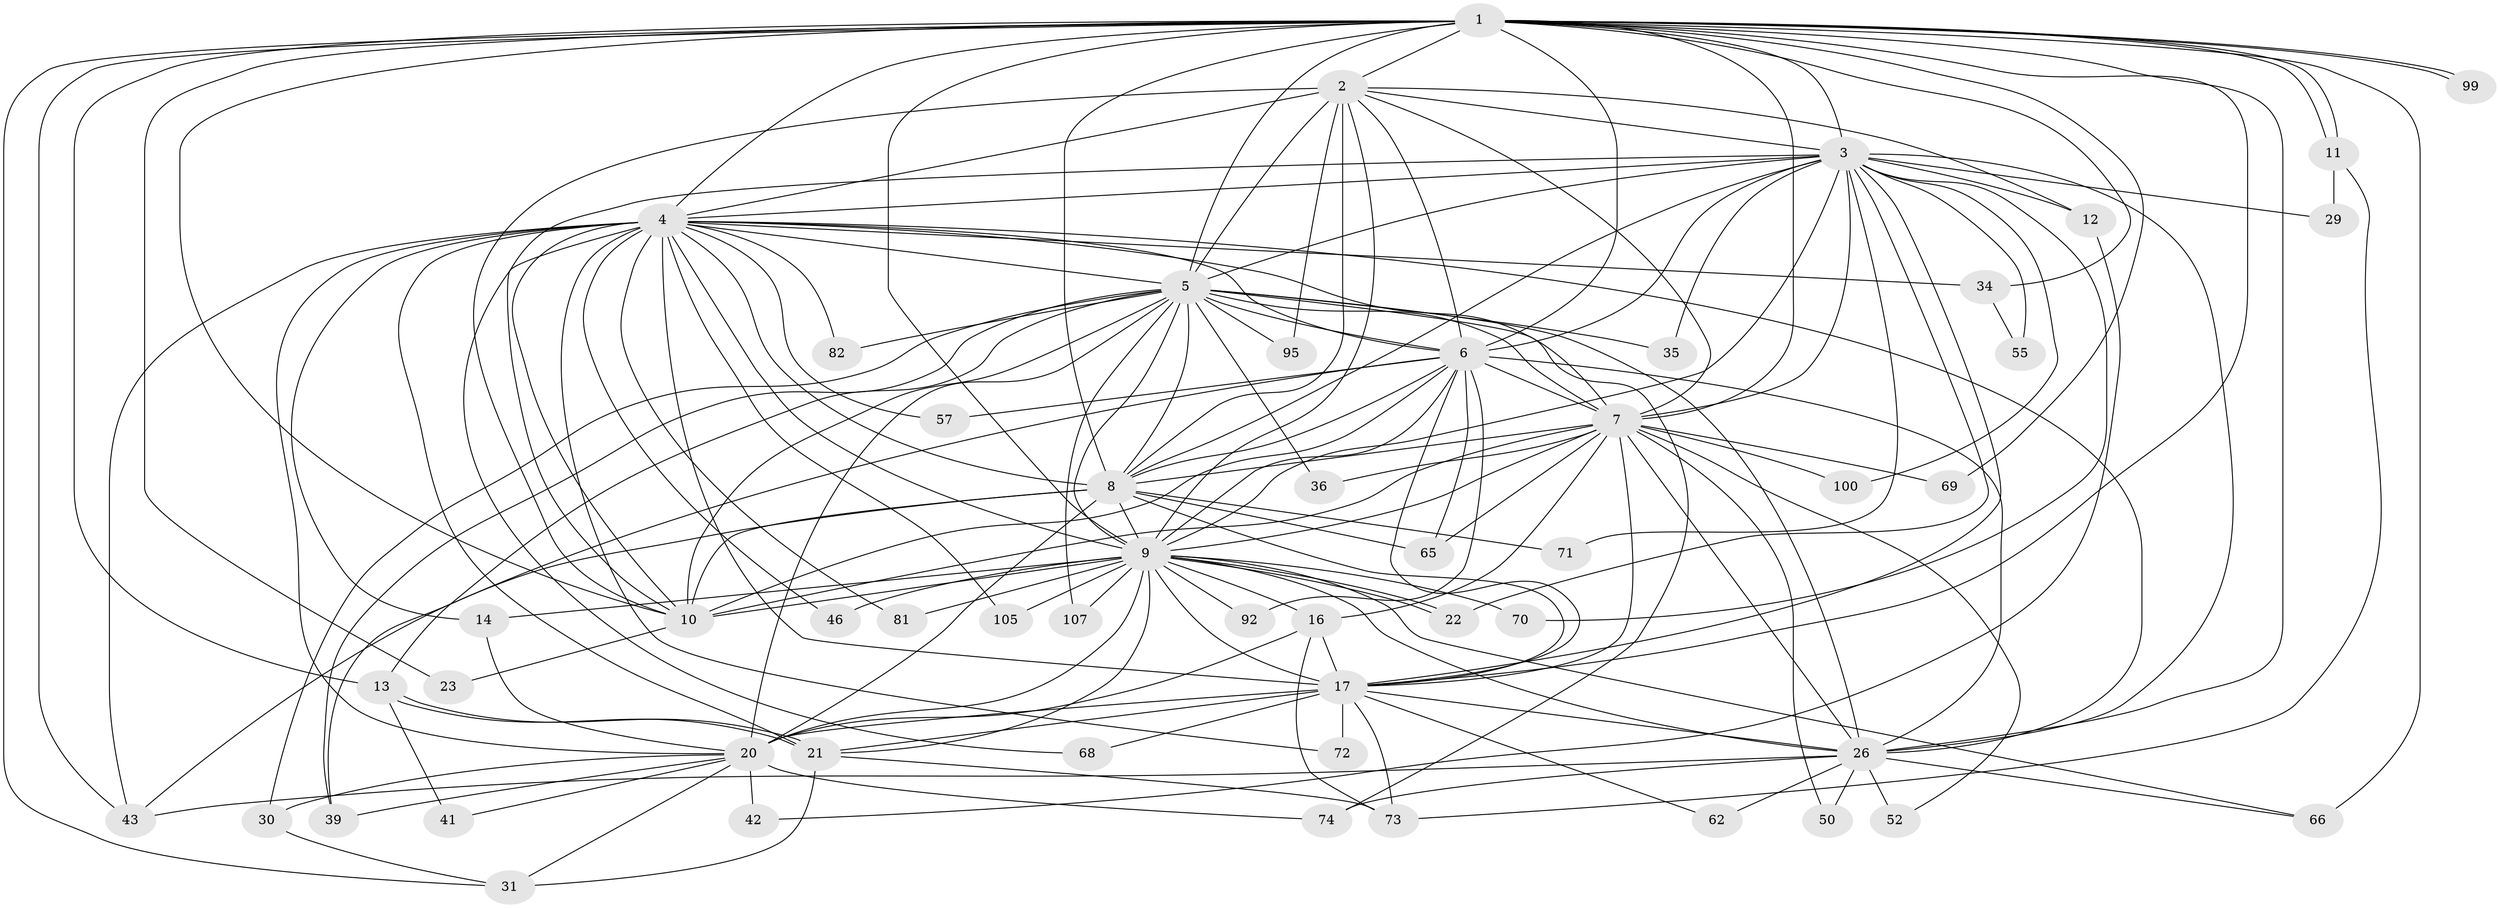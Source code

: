 // original degree distribution, {24: 0.009259259259259259, 13: 0.009259259259259259, 21: 0.009259259259259259, 29: 0.009259259259259259, 25: 0.009259259259259259, 15: 0.009259259259259259, 19: 0.009259259259259259, 16: 0.009259259259259259, 27: 0.009259259259259259, 14: 0.009259259259259259, 4: 0.046296296296296294, 3: 0.2037037037037037, 5: 0.037037037037037035, 10: 0.018518518518518517, 9: 0.009259259259259259, 12: 0.009259259259259259, 8: 0.009259259259259259, 2: 0.5740740740740741}
// Generated by graph-tools (version 1.1) at 2025/13/03/09/25 04:13:42]
// undirected, 54 vertices, 164 edges
graph export_dot {
graph [start="1"]
  node [color=gray90,style=filled];
  1;
  2;
  3;
  4 [super="+75+45"];
  5 [super="+60"];
  6;
  7 [super="+67"];
  8 [super="+40+91+80"];
  9 [super="+15+28"];
  10 [super="+19+25+38"];
  11;
  12;
  13;
  14 [super="+88"];
  16 [super="+58"];
  17 [super="+18"];
  20 [super="+89+37+51"];
  21 [super="+94+56+44"];
  22 [super="+32"];
  23;
  26 [super="+27"];
  29;
  30;
  31 [super="+90+61"];
  34;
  35;
  36;
  39 [super="+96"];
  41;
  42;
  43 [super="+49"];
  46;
  50;
  52;
  55;
  57;
  62;
  65 [super="+106"];
  66;
  68;
  69;
  70;
  71;
  72;
  73 [super="+87+108"];
  74;
  81;
  82;
  92;
  95;
  99;
  100;
  105;
  107;
  1 -- 2;
  1 -- 3;
  1 -- 4;
  1 -- 5 [weight=2];
  1 -- 6;
  1 -- 7;
  1 -- 8;
  1 -- 9 [weight=2];
  1 -- 10;
  1 -- 11;
  1 -- 11;
  1 -- 13;
  1 -- 23;
  1 -- 34;
  1 -- 43;
  1 -- 66;
  1 -- 69;
  1 -- 99;
  1 -- 99;
  1 -- 31;
  1 -- 26;
  1 -- 17;
  2 -- 3;
  2 -- 4 [weight=2];
  2 -- 5;
  2 -- 6;
  2 -- 7;
  2 -- 8 [weight=2];
  2 -- 9;
  2 -- 10;
  2 -- 12;
  2 -- 95;
  3 -- 4;
  3 -- 5;
  3 -- 6;
  3 -- 7;
  3 -- 8 [weight=2];
  3 -- 9;
  3 -- 10;
  3 -- 12;
  3 -- 17;
  3 -- 26 [weight=2];
  3 -- 29;
  3 -- 35;
  3 -- 55;
  3 -- 70;
  3 -- 71;
  3 -- 100;
  3 -- 22;
  4 -- 5 [weight=2];
  4 -- 6;
  4 -- 7;
  4 -- 8;
  4 -- 9;
  4 -- 10 [weight=4];
  4 -- 14;
  4 -- 34;
  4 -- 43;
  4 -- 46;
  4 -- 57;
  4 -- 68;
  4 -- 72;
  4 -- 81;
  4 -- 82;
  4 -- 105;
  4 -- 20;
  4 -- 21 [weight=3];
  4 -- 26;
  4 -- 17;
  5 -- 6;
  5 -- 7;
  5 -- 8 [weight=2];
  5 -- 9 [weight=2];
  5 -- 10 [weight=2];
  5 -- 13;
  5 -- 20;
  5 -- 30;
  5 -- 35;
  5 -- 36;
  5 -- 39;
  5 -- 74;
  5 -- 82;
  5 -- 95;
  5 -- 107;
  5 -- 26;
  6 -- 7;
  6 -- 8;
  6 -- 9;
  6 -- 10;
  6 -- 17;
  6 -- 39;
  6 -- 57;
  6 -- 92;
  6 -- 65;
  6 -- 26;
  7 -- 8 [weight=2];
  7 -- 9;
  7 -- 10;
  7 -- 16;
  7 -- 26;
  7 -- 36;
  7 -- 50;
  7 -- 52;
  7 -- 65;
  7 -- 69;
  7 -- 100;
  7 -- 17;
  8 -- 9;
  8 -- 10;
  8 -- 65;
  8 -- 71;
  8 -- 20;
  8 -- 17;
  8 -- 43;
  9 -- 10 [weight=2];
  9 -- 14;
  9 -- 16;
  9 -- 20 [weight=2];
  9 -- 22 [weight=2];
  9 -- 22;
  9 -- 46;
  9 -- 70;
  9 -- 81;
  9 -- 92;
  9 -- 105;
  9 -- 107;
  9 -- 26 [weight=2];
  9 -- 17;
  9 -- 21;
  9 -- 66;
  10 -- 23;
  11 -- 29;
  11 -- 73;
  12 -- 42;
  13 -- 21;
  13 -- 21;
  13 -- 41;
  14 -- 20;
  16 -- 17;
  16 -- 73;
  16 -- 20;
  17 -- 62;
  17 -- 68;
  17 -- 72;
  17 -- 20;
  17 -- 26;
  17 -- 21 [weight=3];
  17 -- 73;
  20 -- 30;
  20 -- 41;
  20 -- 74;
  20 -- 39;
  20 -- 42;
  20 -- 31;
  21 -- 31;
  21 -- 73;
  26 -- 52;
  26 -- 66;
  26 -- 74;
  26 -- 50;
  26 -- 62;
  26 -- 43;
  30 -- 31;
  34 -- 55;
}

